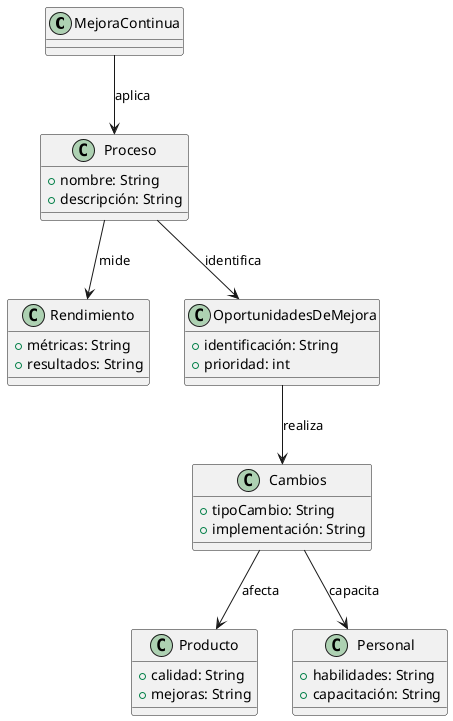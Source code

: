 @startuml
class MejoraContinua {
}

class Proceso {
  +nombre: String
  +descripción: String
}

class Rendimiento {
  +métricas: String
  +resultados: String
}

class OportunidadesDeMejora {
  +identificación: String
  +prioridad: int
}

class Cambios {
  +tipoCambio: String
  +implementación: String
}

class Producto {
  +calidad: String
  +mejoras: String
}

class Personal {
  +habilidades: String
  +capacitación: String
}

MejoraContinua --> Proceso : aplica
Proceso --> Rendimiento : mide
Proceso --> OportunidadesDeMejora : identifica
OportunidadesDeMejora --> Cambios : realiza
Cambios --> Producto : afecta
Cambios --> Personal : capacita
@enduml
